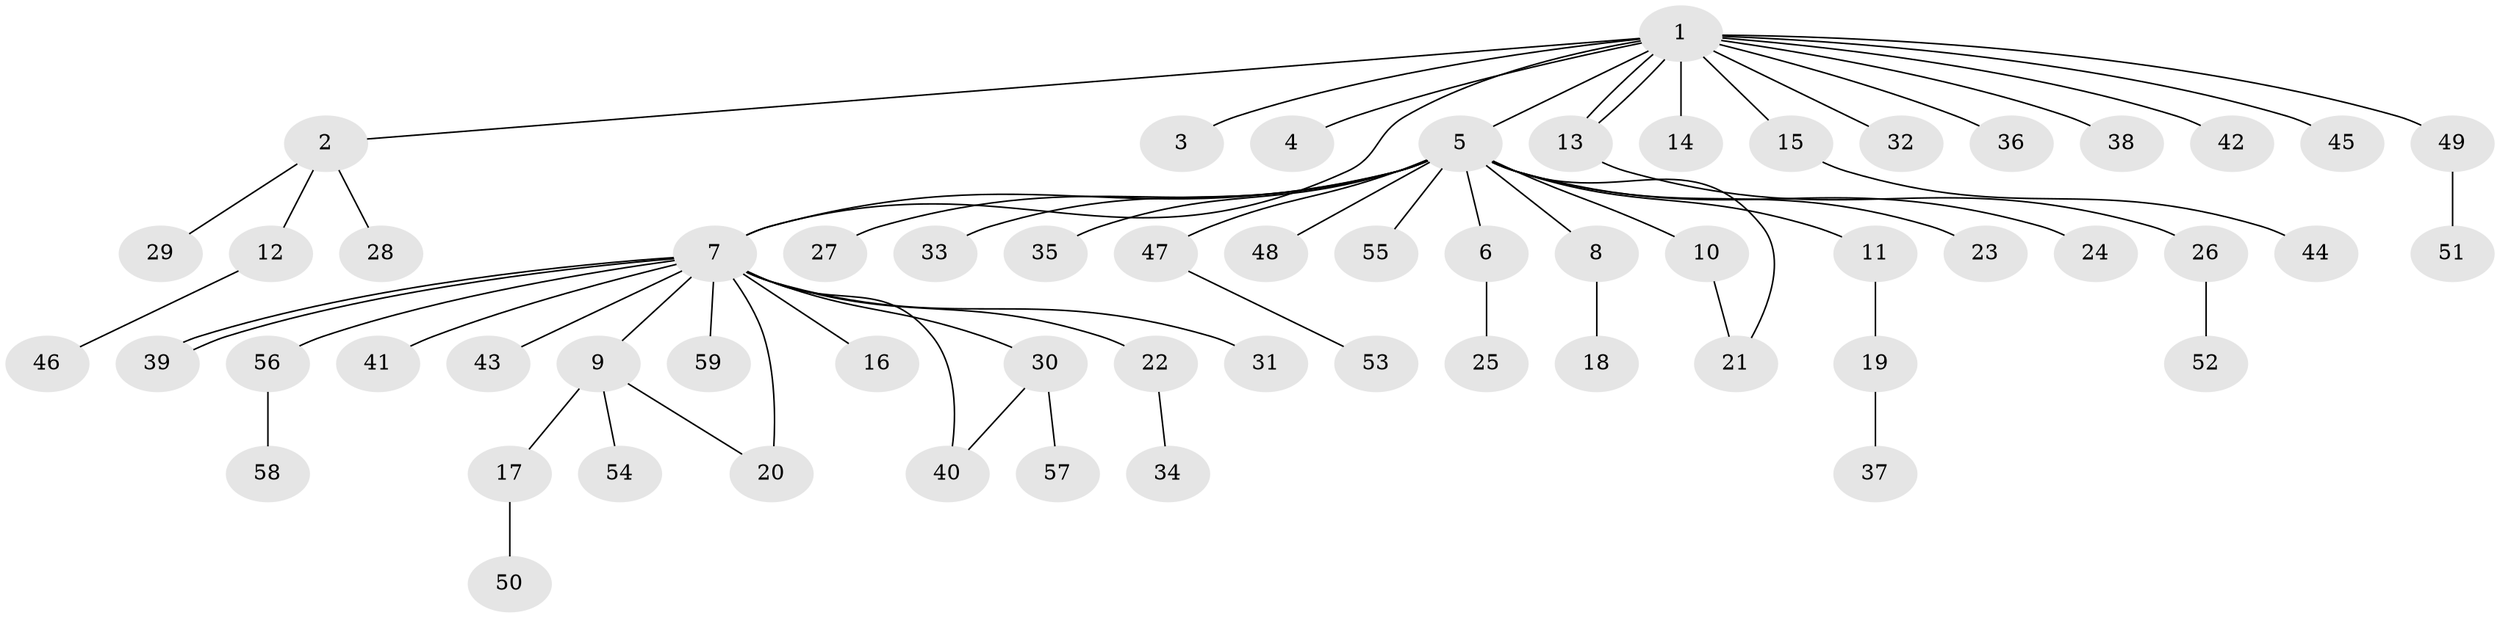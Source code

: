 // coarse degree distribution, {14: 0.047619047619047616, 3: 0.07142857142857142, 1: 0.7619047619047619, 13: 0.023809523809523808, 2: 0.09523809523809523}
// Generated by graph-tools (version 1.1) at 2025/23/03/03/25 07:23:49]
// undirected, 59 vertices, 64 edges
graph export_dot {
graph [start="1"]
  node [color=gray90,style=filled];
  1;
  2;
  3;
  4;
  5;
  6;
  7;
  8;
  9;
  10;
  11;
  12;
  13;
  14;
  15;
  16;
  17;
  18;
  19;
  20;
  21;
  22;
  23;
  24;
  25;
  26;
  27;
  28;
  29;
  30;
  31;
  32;
  33;
  34;
  35;
  36;
  37;
  38;
  39;
  40;
  41;
  42;
  43;
  44;
  45;
  46;
  47;
  48;
  49;
  50;
  51;
  52;
  53;
  54;
  55;
  56;
  57;
  58;
  59;
  1 -- 2;
  1 -- 3;
  1 -- 4;
  1 -- 5;
  1 -- 7;
  1 -- 13;
  1 -- 13;
  1 -- 14;
  1 -- 15;
  1 -- 32;
  1 -- 36;
  1 -- 38;
  1 -- 42;
  1 -- 45;
  1 -- 49;
  2 -- 12;
  2 -- 28;
  2 -- 29;
  5 -- 6;
  5 -- 7;
  5 -- 8;
  5 -- 10;
  5 -- 11;
  5 -- 21;
  5 -- 23;
  5 -- 24;
  5 -- 27;
  5 -- 33;
  5 -- 35;
  5 -- 47;
  5 -- 48;
  5 -- 55;
  6 -- 25;
  7 -- 9;
  7 -- 16;
  7 -- 20;
  7 -- 22;
  7 -- 30;
  7 -- 31;
  7 -- 39;
  7 -- 39;
  7 -- 40;
  7 -- 41;
  7 -- 43;
  7 -- 56;
  7 -- 59;
  8 -- 18;
  9 -- 17;
  9 -- 20;
  9 -- 54;
  10 -- 21;
  11 -- 19;
  12 -- 46;
  13 -- 26;
  15 -- 44;
  17 -- 50;
  19 -- 37;
  22 -- 34;
  26 -- 52;
  30 -- 40;
  30 -- 57;
  47 -- 53;
  49 -- 51;
  56 -- 58;
}
